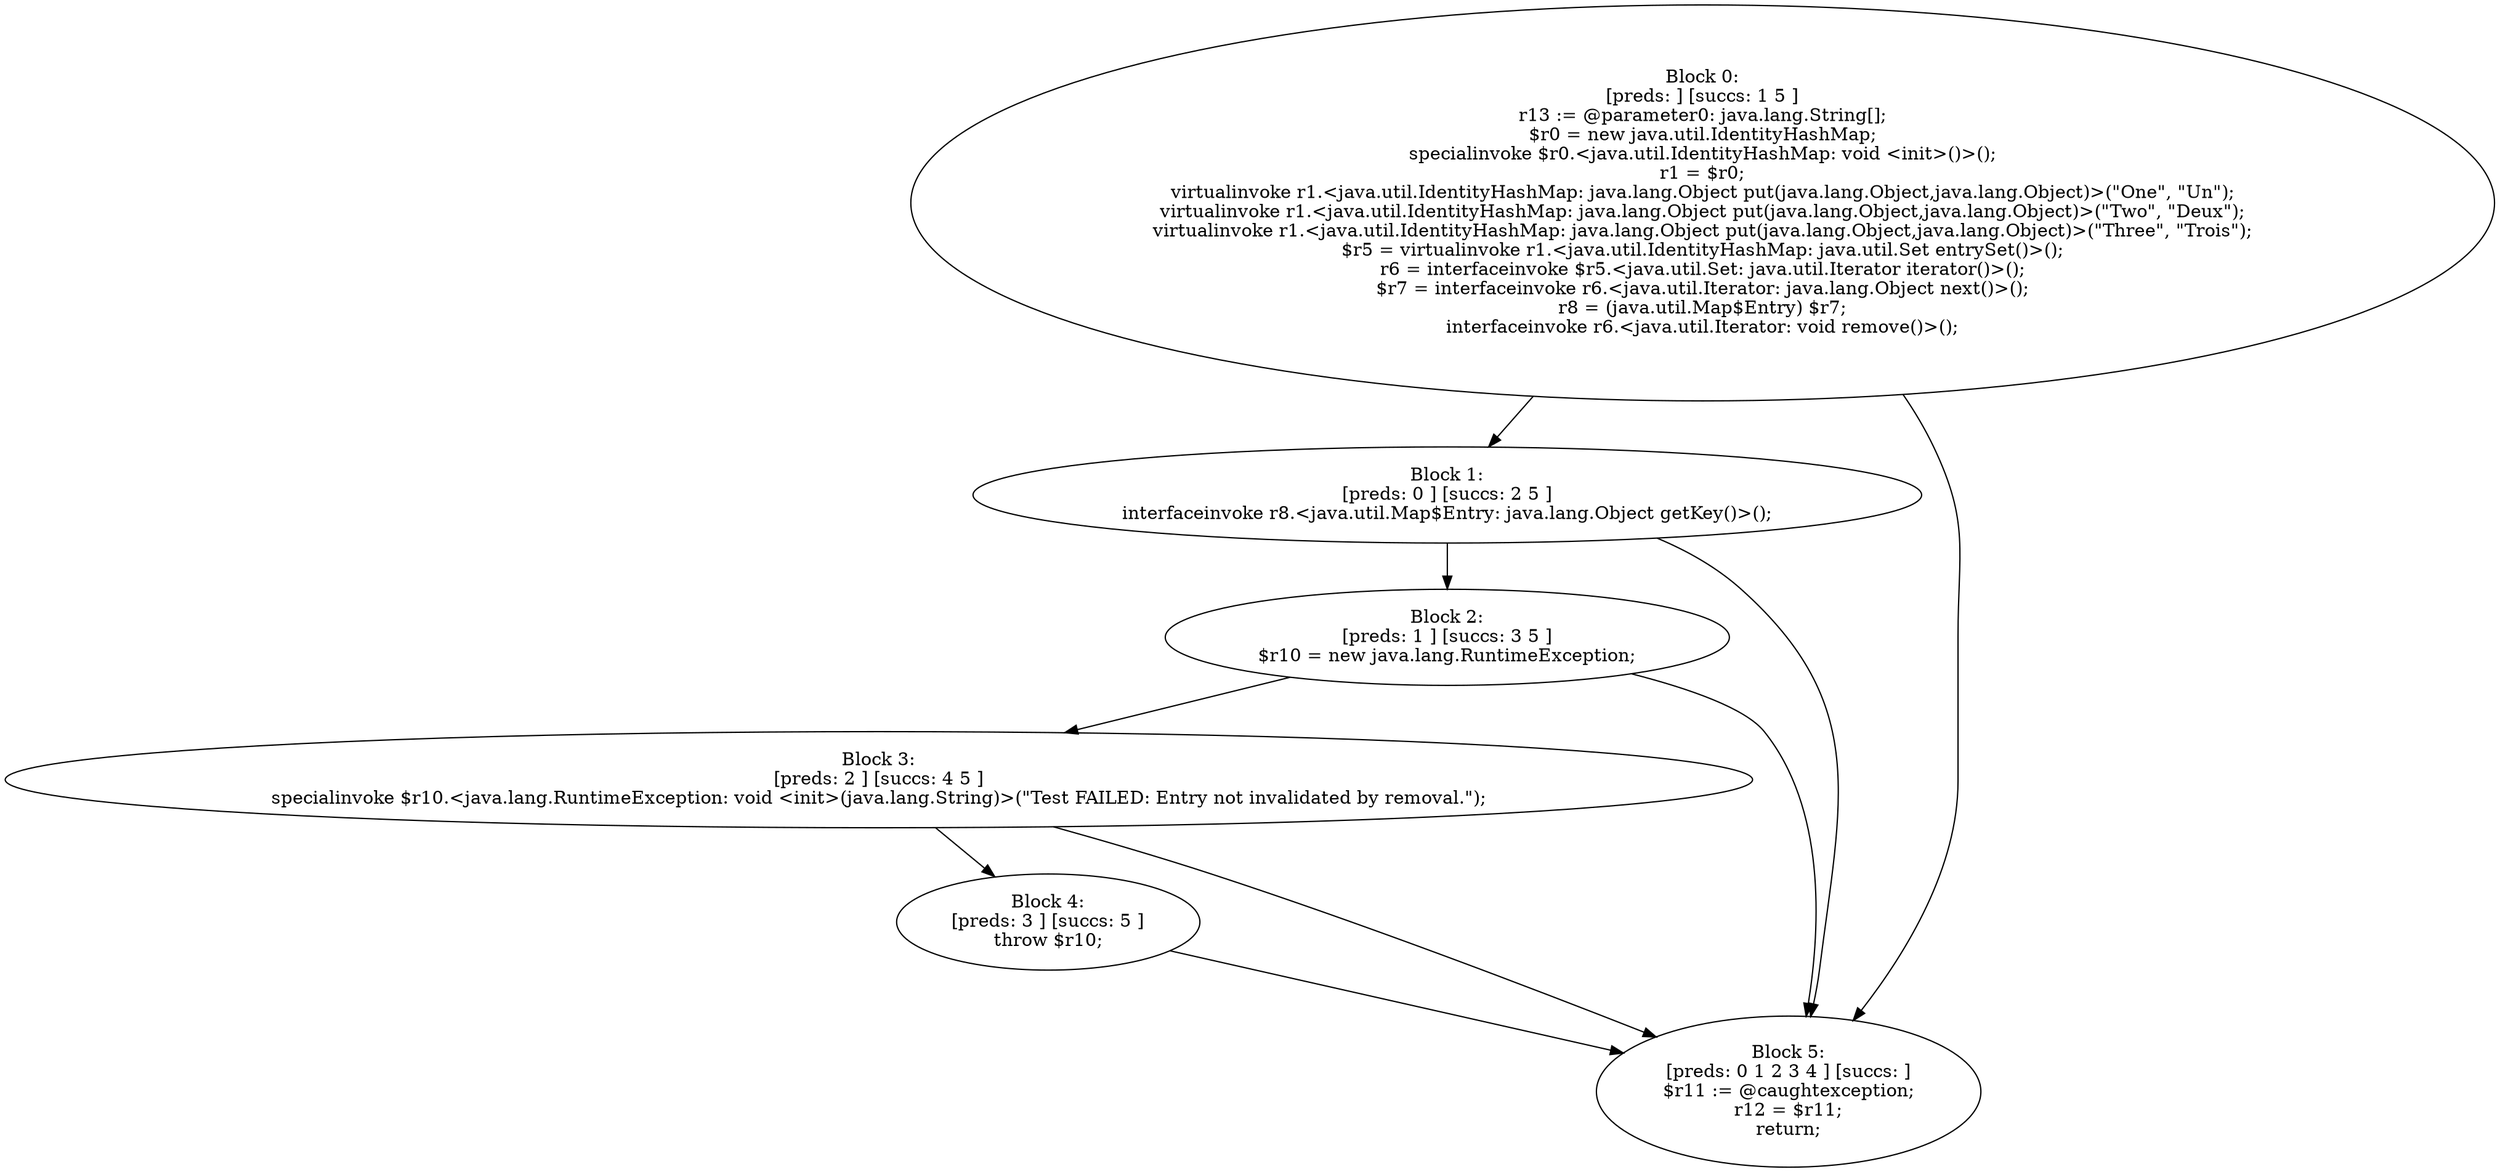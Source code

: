 digraph "unitGraph" {
    "Block 0:
[preds: ] [succs: 1 5 ]
r13 := @parameter0: java.lang.String[];
$r0 = new java.util.IdentityHashMap;
specialinvoke $r0.<java.util.IdentityHashMap: void <init>()>();
r1 = $r0;
virtualinvoke r1.<java.util.IdentityHashMap: java.lang.Object put(java.lang.Object,java.lang.Object)>(\"One\", \"Un\");
virtualinvoke r1.<java.util.IdentityHashMap: java.lang.Object put(java.lang.Object,java.lang.Object)>(\"Two\", \"Deux\");
virtualinvoke r1.<java.util.IdentityHashMap: java.lang.Object put(java.lang.Object,java.lang.Object)>(\"Three\", \"Trois\");
$r5 = virtualinvoke r1.<java.util.IdentityHashMap: java.util.Set entrySet()>();
r6 = interfaceinvoke $r5.<java.util.Set: java.util.Iterator iterator()>();
$r7 = interfaceinvoke r6.<java.util.Iterator: java.lang.Object next()>();
r8 = (java.util.Map$Entry) $r7;
interfaceinvoke r6.<java.util.Iterator: void remove()>();
"
    "Block 1:
[preds: 0 ] [succs: 2 5 ]
interfaceinvoke r8.<java.util.Map$Entry: java.lang.Object getKey()>();
"
    "Block 2:
[preds: 1 ] [succs: 3 5 ]
$r10 = new java.lang.RuntimeException;
"
    "Block 3:
[preds: 2 ] [succs: 4 5 ]
specialinvoke $r10.<java.lang.RuntimeException: void <init>(java.lang.String)>(\"Test FAILED: Entry not invalidated by removal.\");
"
    "Block 4:
[preds: 3 ] [succs: 5 ]
throw $r10;
"
    "Block 5:
[preds: 0 1 2 3 4 ] [succs: ]
$r11 := @caughtexception;
r12 = $r11;
return;
"
    "Block 0:
[preds: ] [succs: 1 5 ]
r13 := @parameter0: java.lang.String[];
$r0 = new java.util.IdentityHashMap;
specialinvoke $r0.<java.util.IdentityHashMap: void <init>()>();
r1 = $r0;
virtualinvoke r1.<java.util.IdentityHashMap: java.lang.Object put(java.lang.Object,java.lang.Object)>(\"One\", \"Un\");
virtualinvoke r1.<java.util.IdentityHashMap: java.lang.Object put(java.lang.Object,java.lang.Object)>(\"Two\", \"Deux\");
virtualinvoke r1.<java.util.IdentityHashMap: java.lang.Object put(java.lang.Object,java.lang.Object)>(\"Three\", \"Trois\");
$r5 = virtualinvoke r1.<java.util.IdentityHashMap: java.util.Set entrySet()>();
r6 = interfaceinvoke $r5.<java.util.Set: java.util.Iterator iterator()>();
$r7 = interfaceinvoke r6.<java.util.Iterator: java.lang.Object next()>();
r8 = (java.util.Map$Entry) $r7;
interfaceinvoke r6.<java.util.Iterator: void remove()>();
"->"Block 1:
[preds: 0 ] [succs: 2 5 ]
interfaceinvoke r8.<java.util.Map$Entry: java.lang.Object getKey()>();
";
    "Block 0:
[preds: ] [succs: 1 5 ]
r13 := @parameter0: java.lang.String[];
$r0 = new java.util.IdentityHashMap;
specialinvoke $r0.<java.util.IdentityHashMap: void <init>()>();
r1 = $r0;
virtualinvoke r1.<java.util.IdentityHashMap: java.lang.Object put(java.lang.Object,java.lang.Object)>(\"One\", \"Un\");
virtualinvoke r1.<java.util.IdentityHashMap: java.lang.Object put(java.lang.Object,java.lang.Object)>(\"Two\", \"Deux\");
virtualinvoke r1.<java.util.IdentityHashMap: java.lang.Object put(java.lang.Object,java.lang.Object)>(\"Three\", \"Trois\");
$r5 = virtualinvoke r1.<java.util.IdentityHashMap: java.util.Set entrySet()>();
r6 = interfaceinvoke $r5.<java.util.Set: java.util.Iterator iterator()>();
$r7 = interfaceinvoke r6.<java.util.Iterator: java.lang.Object next()>();
r8 = (java.util.Map$Entry) $r7;
interfaceinvoke r6.<java.util.Iterator: void remove()>();
"->"Block 5:
[preds: 0 1 2 3 4 ] [succs: ]
$r11 := @caughtexception;
r12 = $r11;
return;
";
    "Block 1:
[preds: 0 ] [succs: 2 5 ]
interfaceinvoke r8.<java.util.Map$Entry: java.lang.Object getKey()>();
"->"Block 2:
[preds: 1 ] [succs: 3 5 ]
$r10 = new java.lang.RuntimeException;
";
    "Block 1:
[preds: 0 ] [succs: 2 5 ]
interfaceinvoke r8.<java.util.Map$Entry: java.lang.Object getKey()>();
"->"Block 5:
[preds: 0 1 2 3 4 ] [succs: ]
$r11 := @caughtexception;
r12 = $r11;
return;
";
    "Block 2:
[preds: 1 ] [succs: 3 5 ]
$r10 = new java.lang.RuntimeException;
"->"Block 3:
[preds: 2 ] [succs: 4 5 ]
specialinvoke $r10.<java.lang.RuntimeException: void <init>(java.lang.String)>(\"Test FAILED: Entry not invalidated by removal.\");
";
    "Block 2:
[preds: 1 ] [succs: 3 5 ]
$r10 = new java.lang.RuntimeException;
"->"Block 5:
[preds: 0 1 2 3 4 ] [succs: ]
$r11 := @caughtexception;
r12 = $r11;
return;
";
    "Block 3:
[preds: 2 ] [succs: 4 5 ]
specialinvoke $r10.<java.lang.RuntimeException: void <init>(java.lang.String)>(\"Test FAILED: Entry not invalidated by removal.\");
"->"Block 4:
[preds: 3 ] [succs: 5 ]
throw $r10;
";
    "Block 3:
[preds: 2 ] [succs: 4 5 ]
specialinvoke $r10.<java.lang.RuntimeException: void <init>(java.lang.String)>(\"Test FAILED: Entry not invalidated by removal.\");
"->"Block 5:
[preds: 0 1 2 3 4 ] [succs: ]
$r11 := @caughtexception;
r12 = $r11;
return;
";
    "Block 4:
[preds: 3 ] [succs: 5 ]
throw $r10;
"->"Block 5:
[preds: 0 1 2 3 4 ] [succs: ]
$r11 := @caughtexception;
r12 = $r11;
return;
";
}
